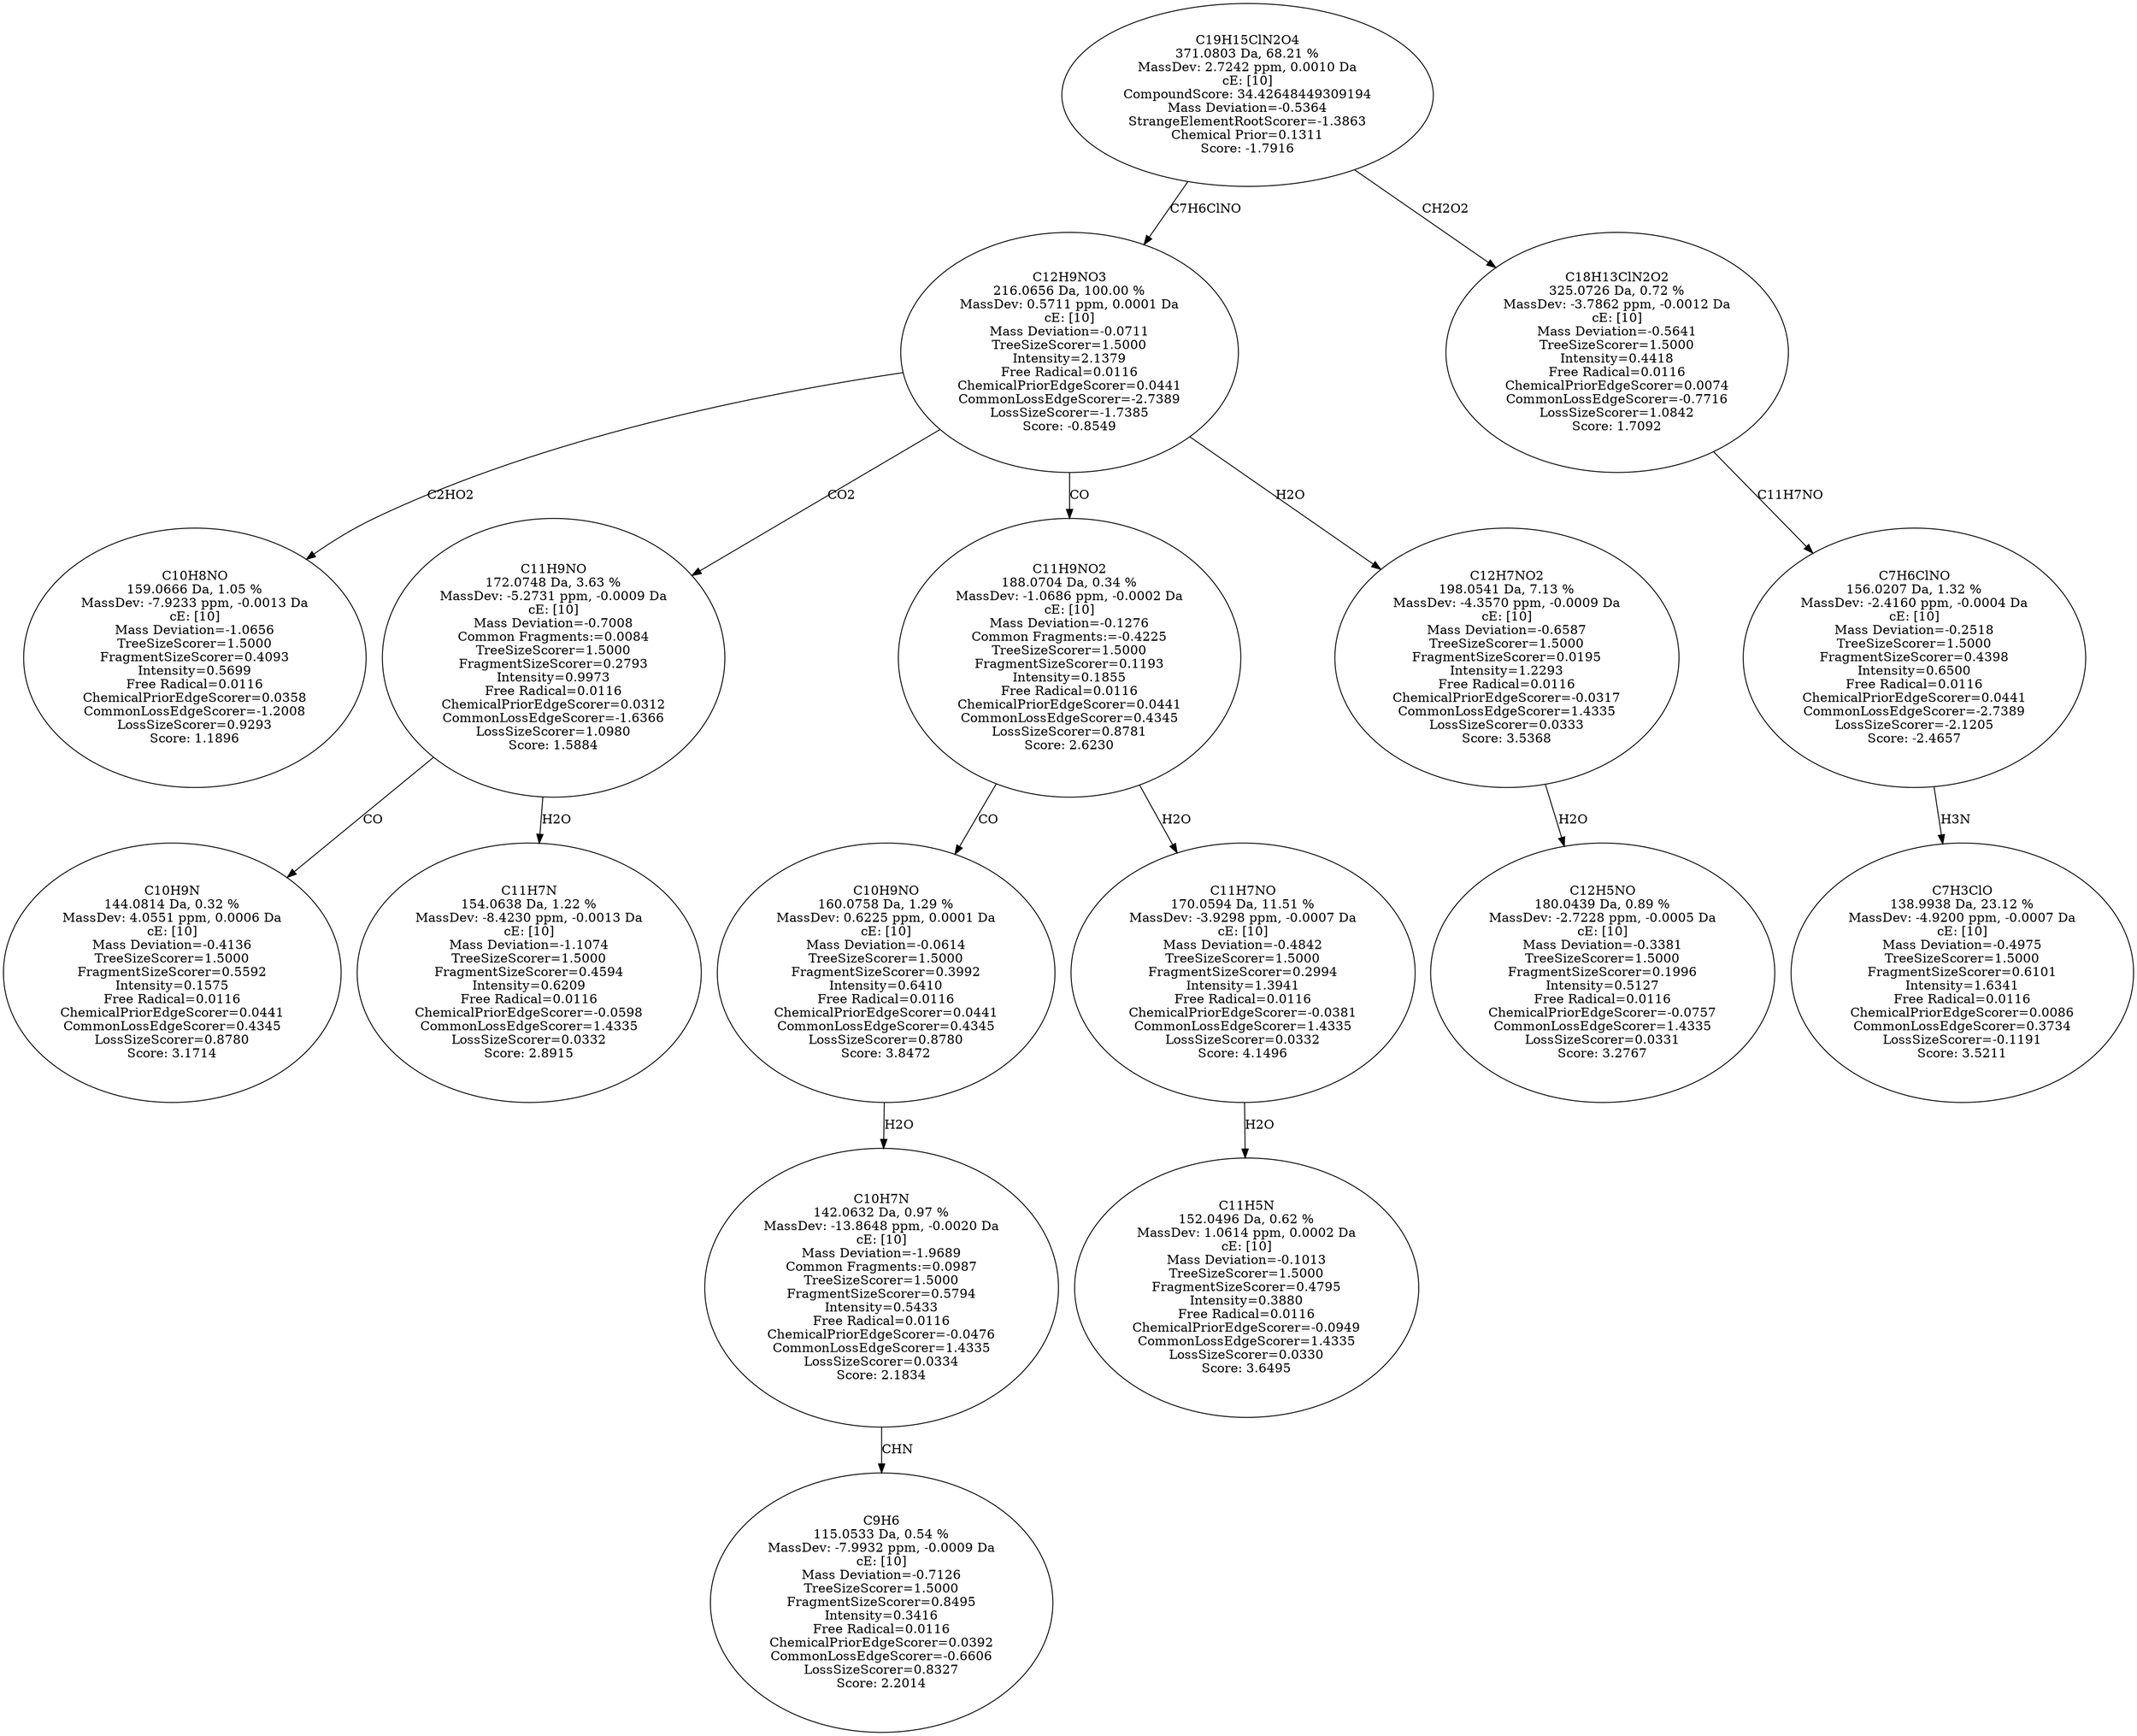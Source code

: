 strict digraph {
v1 [label="C10H8NO\n159.0666 Da, 1.05 %\nMassDev: -7.9233 ppm, -0.0013 Da\ncE: [10]\nMass Deviation=-1.0656\nTreeSizeScorer=1.5000\nFragmentSizeScorer=0.4093\nIntensity=0.5699\nFree Radical=0.0116\nChemicalPriorEdgeScorer=0.0358\nCommonLossEdgeScorer=-1.2008\nLossSizeScorer=0.9293\nScore: 1.1896"];
v2 [label="C10H9N\n144.0814 Da, 0.32 %\nMassDev: 4.0551 ppm, 0.0006 Da\ncE: [10]\nMass Deviation=-0.4136\nTreeSizeScorer=1.5000\nFragmentSizeScorer=0.5592\nIntensity=0.1575\nFree Radical=0.0116\nChemicalPriorEdgeScorer=0.0441\nCommonLossEdgeScorer=0.4345\nLossSizeScorer=0.8780\nScore: 3.1714"];
v3 [label="C11H7N\n154.0638 Da, 1.22 %\nMassDev: -8.4230 ppm, -0.0013 Da\ncE: [10]\nMass Deviation=-1.1074\nTreeSizeScorer=1.5000\nFragmentSizeScorer=0.4594\nIntensity=0.6209\nFree Radical=0.0116\nChemicalPriorEdgeScorer=-0.0598\nCommonLossEdgeScorer=1.4335\nLossSizeScorer=0.0332\nScore: 2.8915"];
v4 [label="C11H9NO\n172.0748 Da, 3.63 %\nMassDev: -5.2731 ppm, -0.0009 Da\ncE: [10]\nMass Deviation=-0.7008\nCommon Fragments:=0.0084\nTreeSizeScorer=1.5000\nFragmentSizeScorer=0.2793\nIntensity=0.9973\nFree Radical=0.0116\nChemicalPriorEdgeScorer=0.0312\nCommonLossEdgeScorer=-1.6366\nLossSizeScorer=1.0980\nScore: 1.5884"];
v5 [label="C9H6\n115.0533 Da, 0.54 %\nMassDev: -7.9932 ppm, -0.0009 Da\ncE: [10]\nMass Deviation=-0.7126\nTreeSizeScorer=1.5000\nFragmentSizeScorer=0.8495\nIntensity=0.3416\nFree Radical=0.0116\nChemicalPriorEdgeScorer=0.0392\nCommonLossEdgeScorer=-0.6606\nLossSizeScorer=0.8327\nScore: 2.2014"];
v6 [label="C10H7N\n142.0632 Da, 0.97 %\nMassDev: -13.8648 ppm, -0.0020 Da\ncE: [10]\nMass Deviation=-1.9689\nCommon Fragments:=0.0987\nTreeSizeScorer=1.5000\nFragmentSizeScorer=0.5794\nIntensity=0.5433\nFree Radical=0.0116\nChemicalPriorEdgeScorer=-0.0476\nCommonLossEdgeScorer=1.4335\nLossSizeScorer=0.0334\nScore: 2.1834"];
v7 [label="C10H9NO\n160.0758 Da, 1.29 %\nMassDev: 0.6225 ppm, 0.0001 Da\ncE: [10]\nMass Deviation=-0.0614\nTreeSizeScorer=1.5000\nFragmentSizeScorer=0.3992\nIntensity=0.6410\nFree Radical=0.0116\nChemicalPriorEdgeScorer=0.0441\nCommonLossEdgeScorer=0.4345\nLossSizeScorer=0.8780\nScore: 3.8472"];
v8 [label="C11H5N\n152.0496 Da, 0.62 %\nMassDev: 1.0614 ppm, 0.0002 Da\ncE: [10]\nMass Deviation=-0.1013\nTreeSizeScorer=1.5000\nFragmentSizeScorer=0.4795\nIntensity=0.3880\nFree Radical=0.0116\nChemicalPriorEdgeScorer=-0.0949\nCommonLossEdgeScorer=1.4335\nLossSizeScorer=0.0330\nScore: 3.6495"];
v9 [label="C11H7NO\n170.0594 Da, 11.51 %\nMassDev: -3.9298 ppm, -0.0007 Da\ncE: [10]\nMass Deviation=-0.4842\nTreeSizeScorer=1.5000\nFragmentSizeScorer=0.2994\nIntensity=1.3941\nFree Radical=0.0116\nChemicalPriorEdgeScorer=-0.0381\nCommonLossEdgeScorer=1.4335\nLossSizeScorer=0.0332\nScore: 4.1496"];
v10 [label="C11H9NO2\n188.0704 Da, 0.34 %\nMassDev: -1.0686 ppm, -0.0002 Da\ncE: [10]\nMass Deviation=-0.1276\nCommon Fragments:=-0.4225\nTreeSizeScorer=1.5000\nFragmentSizeScorer=0.1193\nIntensity=0.1855\nFree Radical=0.0116\nChemicalPriorEdgeScorer=0.0441\nCommonLossEdgeScorer=0.4345\nLossSizeScorer=0.8781\nScore: 2.6230"];
v11 [label="C12H5NO\n180.0439 Da, 0.89 %\nMassDev: -2.7228 ppm, -0.0005 Da\ncE: [10]\nMass Deviation=-0.3381\nTreeSizeScorer=1.5000\nFragmentSizeScorer=0.1996\nIntensity=0.5127\nFree Radical=0.0116\nChemicalPriorEdgeScorer=-0.0757\nCommonLossEdgeScorer=1.4335\nLossSizeScorer=0.0331\nScore: 3.2767"];
v12 [label="C12H7NO2\n198.0541 Da, 7.13 %\nMassDev: -4.3570 ppm, -0.0009 Da\ncE: [10]\nMass Deviation=-0.6587\nTreeSizeScorer=1.5000\nFragmentSizeScorer=0.0195\nIntensity=1.2293\nFree Radical=0.0116\nChemicalPriorEdgeScorer=-0.0317\nCommonLossEdgeScorer=1.4335\nLossSizeScorer=0.0333\nScore: 3.5368"];
v13 [label="C12H9NO3\n216.0656 Da, 100.00 %\nMassDev: 0.5711 ppm, 0.0001 Da\ncE: [10]\nMass Deviation=-0.0711\nTreeSizeScorer=1.5000\nIntensity=2.1379\nFree Radical=0.0116\nChemicalPriorEdgeScorer=0.0441\nCommonLossEdgeScorer=-2.7389\nLossSizeScorer=-1.7385\nScore: -0.8549"];
v14 [label="C7H3ClO\n138.9938 Da, 23.12 %\nMassDev: -4.9200 ppm, -0.0007 Da\ncE: [10]\nMass Deviation=-0.4975\nTreeSizeScorer=1.5000\nFragmentSizeScorer=0.6101\nIntensity=1.6341\nFree Radical=0.0116\nChemicalPriorEdgeScorer=0.0086\nCommonLossEdgeScorer=0.3734\nLossSizeScorer=-0.1191\nScore: 3.5211"];
v15 [label="C7H6ClNO\n156.0207 Da, 1.32 %\nMassDev: -2.4160 ppm, -0.0004 Da\ncE: [10]\nMass Deviation=-0.2518\nTreeSizeScorer=1.5000\nFragmentSizeScorer=0.4398\nIntensity=0.6500\nFree Radical=0.0116\nChemicalPriorEdgeScorer=0.0441\nCommonLossEdgeScorer=-2.7389\nLossSizeScorer=-2.1205\nScore: -2.4657"];
v16 [label="C18H13ClN2O2\n325.0726 Da, 0.72 %\nMassDev: -3.7862 ppm, -0.0012 Da\ncE: [10]\nMass Deviation=-0.5641\nTreeSizeScorer=1.5000\nIntensity=0.4418\nFree Radical=0.0116\nChemicalPriorEdgeScorer=0.0074\nCommonLossEdgeScorer=-0.7716\nLossSizeScorer=1.0842\nScore: 1.7092"];
v17 [label="C19H15ClN2O4\n371.0803 Da, 68.21 %\nMassDev: 2.7242 ppm, 0.0010 Da\ncE: [10]\nCompoundScore: 34.42648449309194\nMass Deviation=-0.5364\nStrangeElementRootScorer=-1.3863\nChemical Prior=0.1311\nScore: -1.7916"];
v13 -> v1 [label="C2HO2"];
v4 -> v2 [label="CO"];
v4 -> v3 [label="H2O"];
v13 -> v4 [label="CO2"];
v6 -> v5 [label="CHN"];
v7 -> v6 [label="H2O"];
v10 -> v7 [label="CO"];
v9 -> v8 [label="H2O"];
v10 -> v9 [label="H2O"];
v13 -> v10 [label="CO"];
v12 -> v11 [label="H2O"];
v13 -> v12 [label="H2O"];
v17 -> v13 [label="C7H6ClNO"];
v15 -> v14 [label="H3N"];
v16 -> v15 [label="C11H7NO"];
v17 -> v16 [label="CH2O2"];
}